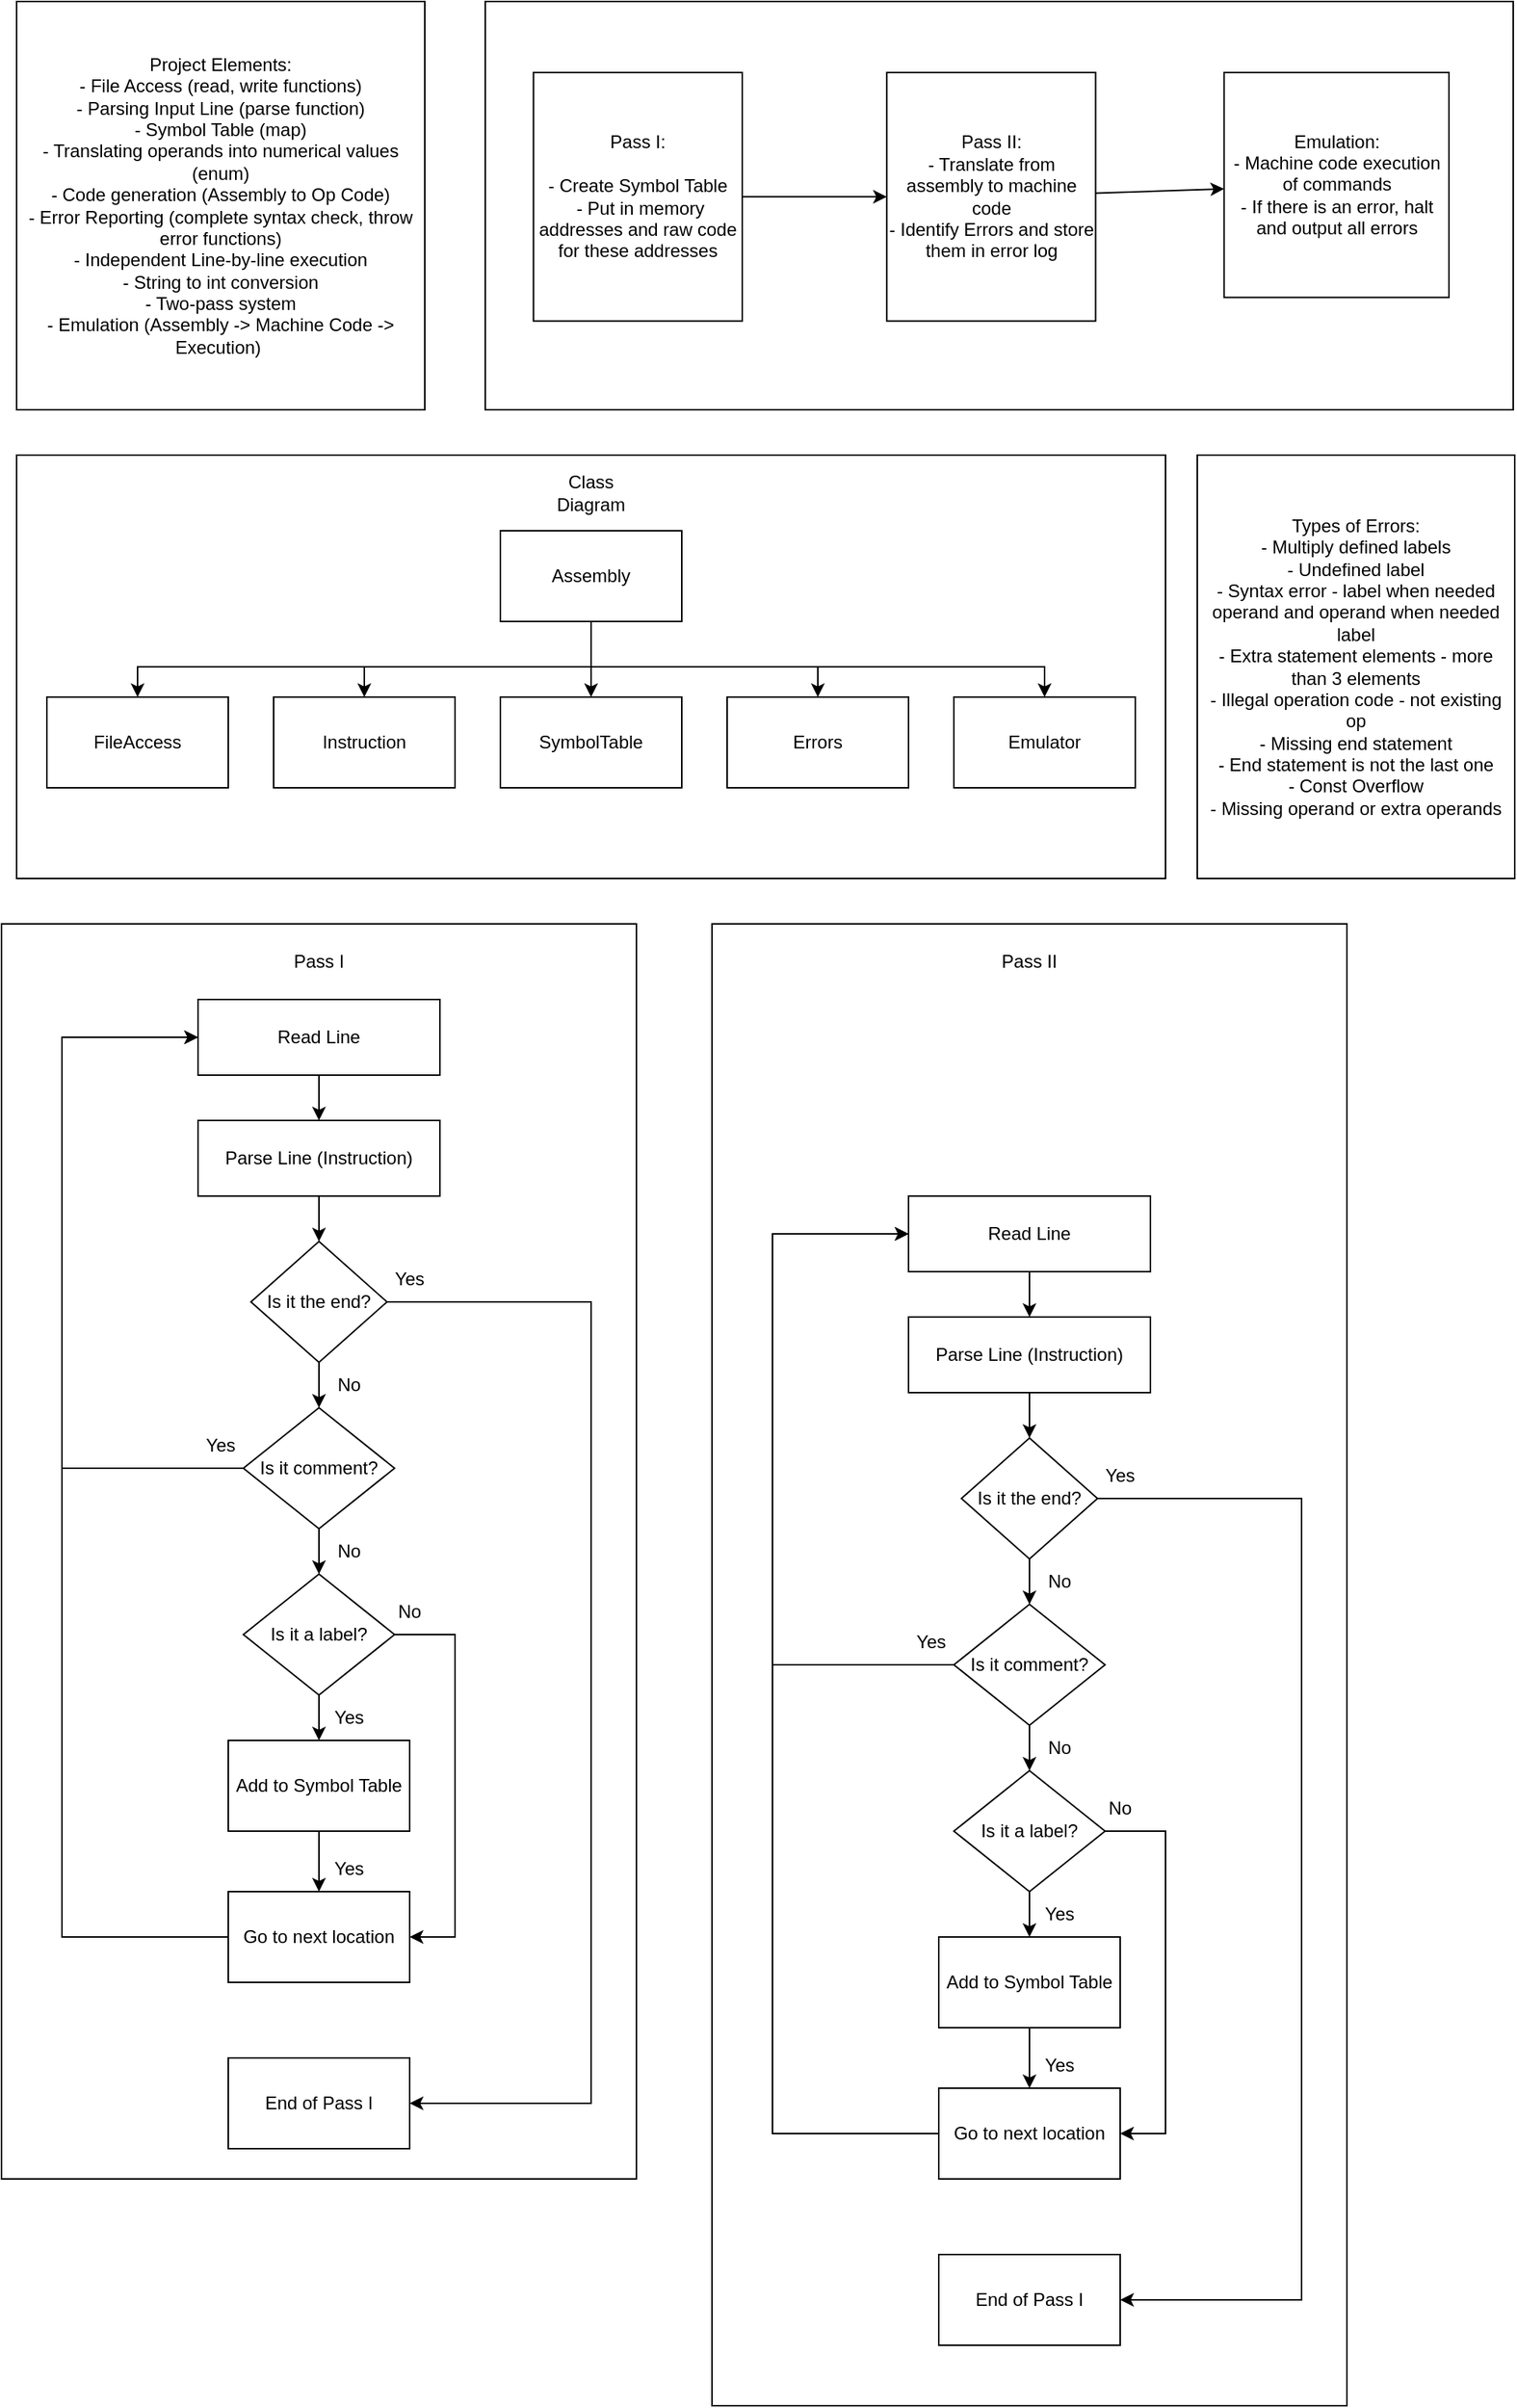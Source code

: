 <mxfile version="22.0.8" type="github">
  <diagram name="Page-1" id="WOOYxGxmAVnwyaf9KgKC">
    <mxGraphModel dx="931" dy="926" grid="1" gridSize="10" guides="1" tooltips="1" connect="1" arrows="1" fold="1" page="1" pageScale="1" pageWidth="850" pageHeight="1100" math="0" shadow="0">
      <root>
        <mxCell id="0" />
        <mxCell id="1" parent="0" />
        <mxCell id="V5sZV8SHYDdwcoLCBRRb-1" value="Project Elements:&lt;br&gt;- File Access (read, write functions)&lt;br&gt;- Parsing Input Line (parse function)&lt;br&gt;- Symbol Table (map)&lt;br&gt;- Translating operands into numerical values (enum)&lt;br&gt;- Code generation (Assembly to Op Code)&lt;br&gt;- Error Reporting (complete syntax check, throw error functions)&lt;br&gt;- Independent Line-by-line execution&lt;br&gt;- String to int conversion&lt;br&gt;- Two-pass system&lt;br&gt;- Emulation (Assembly -&amp;gt; Machine Code -&amp;gt; Execution)&amp;nbsp;" style="whiteSpace=wrap;html=1;aspect=fixed;" parent="1" vertex="1">
          <mxGeometry x="50" y="30" width="270" height="270" as="geometry" />
        </mxCell>
        <mxCell id="qyVeD-U7BfDSGG9qNvsf-12" value="" style="group" vertex="1" connectable="0" parent="1">
          <mxGeometry x="50" y="330" width="760" height="280" as="geometry" />
        </mxCell>
        <mxCell id="xLAUctuhnyuc8-PmewIR-9" value="" style="rounded=0;whiteSpace=wrap;html=1;" parent="qyVeD-U7BfDSGG9qNvsf-12" vertex="1">
          <mxGeometry width="760" height="280" as="geometry" />
        </mxCell>
        <mxCell id="xLAUctuhnyuc8-PmewIR-10" value="Class&lt;br&gt;Diagram" style="text;html=1;strokeColor=none;fillColor=none;align=center;verticalAlign=middle;whiteSpace=wrap;rounded=0;" parent="qyVeD-U7BfDSGG9qNvsf-12" vertex="1">
          <mxGeometry x="350" y="10" width="60" height="30" as="geometry" />
        </mxCell>
        <mxCell id="qyVeD-U7BfDSGG9qNvsf-1" value="Assembly" style="rounded=0;whiteSpace=wrap;html=1;" vertex="1" parent="qyVeD-U7BfDSGG9qNvsf-12">
          <mxGeometry x="320" y="50" width="120" height="60" as="geometry" />
        </mxCell>
        <mxCell id="qyVeD-U7BfDSGG9qNvsf-2" value="FileAccess" style="rounded=0;whiteSpace=wrap;html=1;" vertex="1" parent="qyVeD-U7BfDSGG9qNvsf-12">
          <mxGeometry x="20" y="160" width="120" height="60" as="geometry" />
        </mxCell>
        <mxCell id="qyVeD-U7BfDSGG9qNvsf-3" value="Instruction" style="rounded=0;whiteSpace=wrap;html=1;" vertex="1" parent="qyVeD-U7BfDSGG9qNvsf-12">
          <mxGeometry x="170" y="160" width="120" height="60" as="geometry" />
        </mxCell>
        <mxCell id="qyVeD-U7BfDSGG9qNvsf-4" value="SymbolTable" style="rounded=0;whiteSpace=wrap;html=1;" vertex="1" parent="qyVeD-U7BfDSGG9qNvsf-12">
          <mxGeometry x="320" y="160" width="120" height="60" as="geometry" />
        </mxCell>
        <mxCell id="qyVeD-U7BfDSGG9qNvsf-5" value="Errors" style="rounded=0;whiteSpace=wrap;html=1;" vertex="1" parent="qyVeD-U7BfDSGG9qNvsf-12">
          <mxGeometry x="470" y="160" width="120" height="60" as="geometry" />
        </mxCell>
        <mxCell id="qyVeD-U7BfDSGG9qNvsf-6" value="Emulator" style="rounded=0;whiteSpace=wrap;html=1;" vertex="1" parent="qyVeD-U7BfDSGG9qNvsf-12">
          <mxGeometry x="620" y="160" width="120" height="60" as="geometry" />
        </mxCell>
        <mxCell id="qyVeD-U7BfDSGG9qNvsf-7" value="" style="endArrow=classic;html=1;rounded=0;exitX=0.5;exitY=1;exitDx=0;exitDy=0;entryX=0.5;entryY=0;entryDx=0;entryDy=0;" edge="1" parent="qyVeD-U7BfDSGG9qNvsf-12" source="qyVeD-U7BfDSGG9qNvsf-1" target="qyVeD-U7BfDSGG9qNvsf-4">
          <mxGeometry width="50" height="50" relative="1" as="geometry">
            <mxPoint x="460" y="190" as="sourcePoint" />
            <mxPoint x="510" y="140" as="targetPoint" />
          </mxGeometry>
        </mxCell>
        <mxCell id="qyVeD-U7BfDSGG9qNvsf-8" value="" style="endArrow=classic;html=1;rounded=0;entryX=0.5;entryY=0;entryDx=0;entryDy=0;" edge="1" parent="qyVeD-U7BfDSGG9qNvsf-12" target="qyVeD-U7BfDSGG9qNvsf-6">
          <mxGeometry width="50" height="50" relative="1" as="geometry">
            <mxPoint x="380" y="110" as="sourcePoint" />
            <mxPoint x="535" y="160" as="targetPoint" />
            <Array as="points">
              <mxPoint x="380" y="140" />
              <mxPoint x="535" y="140" />
              <mxPoint x="680" y="140" />
            </Array>
          </mxGeometry>
        </mxCell>
        <mxCell id="qyVeD-U7BfDSGG9qNvsf-9" value="" style="endArrow=classic;html=1;rounded=0;exitX=0.5;exitY=1;exitDx=0;exitDy=0;entryX=0.5;entryY=0;entryDx=0;entryDy=0;" edge="1" parent="qyVeD-U7BfDSGG9qNvsf-12">
          <mxGeometry width="50" height="50" relative="1" as="geometry">
            <mxPoint x="380" y="110" as="sourcePoint" />
            <mxPoint x="530" y="160" as="targetPoint" />
            <Array as="points">
              <mxPoint x="380" y="140" />
              <mxPoint x="530" y="140" />
            </Array>
          </mxGeometry>
        </mxCell>
        <mxCell id="qyVeD-U7BfDSGG9qNvsf-10" value="" style="endArrow=classic;html=1;rounded=0;exitX=0.5;exitY=1;exitDx=0;exitDy=0;entryX=0.5;entryY=0;entryDx=0;entryDy=0;" edge="1" parent="qyVeD-U7BfDSGG9qNvsf-12" source="qyVeD-U7BfDSGG9qNvsf-1" target="qyVeD-U7BfDSGG9qNvsf-3">
          <mxGeometry width="50" height="50" relative="1" as="geometry">
            <mxPoint x="400" y="130" as="sourcePoint" />
            <mxPoint x="550" y="180" as="targetPoint" />
            <Array as="points">
              <mxPoint x="380" y="140" />
              <mxPoint x="230" y="140" />
            </Array>
          </mxGeometry>
        </mxCell>
        <mxCell id="qyVeD-U7BfDSGG9qNvsf-11" value="" style="endArrow=classic;html=1;rounded=0;exitX=0.5;exitY=1;exitDx=0;exitDy=0;entryX=0.5;entryY=0;entryDx=0;entryDy=0;" edge="1" parent="qyVeD-U7BfDSGG9qNvsf-12" target="qyVeD-U7BfDSGG9qNvsf-2">
          <mxGeometry width="50" height="50" relative="1" as="geometry">
            <mxPoint x="380" y="110" as="sourcePoint" />
            <mxPoint x="230" y="160" as="targetPoint" />
            <Array as="points">
              <mxPoint x="380" y="140" />
              <mxPoint x="80" y="140" />
            </Array>
          </mxGeometry>
        </mxCell>
        <mxCell id="qyVeD-U7BfDSGG9qNvsf-13" value="" style="group" vertex="1" connectable="0" parent="1">
          <mxGeometry x="360" y="30" width="680" height="270" as="geometry" />
        </mxCell>
        <mxCell id="V5sZV8SHYDdwcoLCBRRb-43" value="" style="rounded=0;whiteSpace=wrap;html=1;" parent="qyVeD-U7BfDSGG9qNvsf-13" vertex="1">
          <mxGeometry width="680" height="270" as="geometry" />
        </mxCell>
        <mxCell id="V5sZV8SHYDdwcoLCBRRb-44" value="Pass I:&lt;br&gt;&lt;br&gt;- Create Symbol Table&lt;br&gt;&amp;nbsp;- Put in memory addresses and raw code for these addresses" style="rounded=0;whiteSpace=wrap;html=1;" parent="qyVeD-U7BfDSGG9qNvsf-13" vertex="1">
          <mxGeometry x="31.875" y="46.957" width="138.125" height="164.348" as="geometry" />
        </mxCell>
        <mxCell id="V5sZV8SHYDdwcoLCBRRb-45" value="Pass II:&lt;br&gt;- Translate from assembly to machine code&lt;br&gt;- Identify Errors and store them in error log" style="rounded=0;whiteSpace=wrap;html=1;" parent="qyVeD-U7BfDSGG9qNvsf-13" vertex="1">
          <mxGeometry x="265.625" y="46.957" width="138.125" height="164.348" as="geometry" />
        </mxCell>
        <mxCell id="V5sZV8SHYDdwcoLCBRRb-46" value="" style="endArrow=classic;html=1;rounded=0;exitX=1;exitY=0.5;exitDx=0;exitDy=0;entryX=0;entryY=0.5;entryDx=0;entryDy=0;" parent="qyVeD-U7BfDSGG9qNvsf-13" source="V5sZV8SHYDdwcoLCBRRb-44" target="V5sZV8SHYDdwcoLCBRRb-45" edge="1">
          <mxGeometry width="50" height="50" relative="1" as="geometry">
            <mxPoint x="191.25" y="258.261" as="sourcePoint" />
            <mxPoint x="244.375" y="199.565" as="targetPoint" />
            <Array as="points" />
          </mxGeometry>
        </mxCell>
        <mxCell id="V5sZV8SHYDdwcoLCBRRb-47" value="" style="endArrow=classic;html=1;rounded=0;" parent="qyVeD-U7BfDSGG9qNvsf-13" source="V5sZV8SHYDdwcoLCBRRb-45" target="V5sZV8SHYDdwcoLCBRRb-48" edge="1">
          <mxGeometry width="50" height="50" relative="1" as="geometry">
            <mxPoint x="191.25" y="258.261" as="sourcePoint" />
            <mxPoint x="244.375" y="199.565" as="targetPoint" />
            <Array as="points" />
          </mxGeometry>
        </mxCell>
        <mxCell id="V5sZV8SHYDdwcoLCBRRb-48" value="Emulation:&lt;br&gt;- Machine code execution of commands&lt;br&gt;- If there is an error, halt and output all errors" style="whiteSpace=wrap;html=1;aspect=fixed;" parent="qyVeD-U7BfDSGG9qNvsf-13" vertex="1">
          <mxGeometry x="488.75" y="46.957" width="148.75" height="148.75" as="geometry" />
        </mxCell>
        <mxCell id="qyVeD-U7BfDSGG9qNvsf-14" value="Types of Errors:&lt;br&gt;- Multiply defined labels&lt;br&gt;- Undefined label&lt;br&gt;- Syntax error - label when needed operand and operand when needed label&lt;br&gt;- Extra statement elements - more than 3 elements&lt;br&gt;- Illegal operation code - not existing op&lt;br&gt;- Missing end statement&lt;br&gt;- End statement is not the last one&lt;br&gt;- Const Overflow&lt;br&gt;- Missing operand or extra operands" style="rounded=0;whiteSpace=wrap;html=1;" vertex="1" parent="1">
          <mxGeometry x="831" y="330" width="210" height="280" as="geometry" />
        </mxCell>
        <mxCell id="qyVeD-U7BfDSGG9qNvsf-47" value="" style="group" vertex="1" connectable="0" parent="1">
          <mxGeometry x="40" y="640" width="420" height="830" as="geometry" />
        </mxCell>
        <mxCell id="qyVeD-U7BfDSGG9qNvsf-15" value="" style="rounded=0;whiteSpace=wrap;html=1;" vertex="1" parent="qyVeD-U7BfDSGG9qNvsf-47">
          <mxGeometry width="420" height="830" as="geometry" />
        </mxCell>
        <mxCell id="qyVeD-U7BfDSGG9qNvsf-17" value="Read Line" style="rounded=0;whiteSpace=wrap;html=1;" vertex="1" parent="qyVeD-U7BfDSGG9qNvsf-47">
          <mxGeometry x="130" y="50" width="160" height="50" as="geometry" />
        </mxCell>
        <mxCell id="qyVeD-U7BfDSGG9qNvsf-18" value="Pass I" style="text;html=1;strokeColor=none;fillColor=none;align=center;verticalAlign=middle;whiteSpace=wrap;rounded=0;" vertex="1" parent="qyVeD-U7BfDSGG9qNvsf-47">
          <mxGeometry x="180" y="10" width="60" height="30" as="geometry" />
        </mxCell>
        <mxCell id="qyVeD-U7BfDSGG9qNvsf-19" value="" style="endArrow=classic;html=1;rounded=0;exitX=0.5;exitY=1;exitDx=0;exitDy=0;entryX=0.5;entryY=0;entryDx=0;entryDy=0;" edge="1" parent="qyVeD-U7BfDSGG9qNvsf-47" source="qyVeD-U7BfDSGG9qNvsf-17" target="qyVeD-U7BfDSGG9qNvsf-20">
          <mxGeometry width="50" height="50" relative="1" as="geometry">
            <mxPoint x="240" y="210" as="sourcePoint" />
            <mxPoint x="290" y="160" as="targetPoint" />
          </mxGeometry>
        </mxCell>
        <mxCell id="qyVeD-U7BfDSGG9qNvsf-20" value="Parse Line (Instruction)" style="rounded=0;whiteSpace=wrap;html=1;" vertex="1" parent="qyVeD-U7BfDSGG9qNvsf-47">
          <mxGeometry x="130" y="130" width="160" height="50" as="geometry" />
        </mxCell>
        <mxCell id="qyVeD-U7BfDSGG9qNvsf-21" value="Is it the end?" style="rhombus;whiteSpace=wrap;html=1;" vertex="1" parent="qyVeD-U7BfDSGG9qNvsf-47">
          <mxGeometry x="165" y="210" width="90" height="80" as="geometry" />
        </mxCell>
        <mxCell id="qyVeD-U7BfDSGG9qNvsf-22" value="" style="endArrow=classic;html=1;rounded=0;exitX=0.5;exitY=1;exitDx=0;exitDy=0;entryX=0.5;entryY=0;entryDx=0;entryDy=0;" edge="1" parent="qyVeD-U7BfDSGG9qNvsf-47" source="qyVeD-U7BfDSGG9qNvsf-20" target="qyVeD-U7BfDSGG9qNvsf-21">
          <mxGeometry width="50" height="50" relative="1" as="geometry">
            <mxPoint x="250" y="290" as="sourcePoint" />
            <mxPoint x="300" y="240" as="targetPoint" />
          </mxGeometry>
        </mxCell>
        <mxCell id="qyVeD-U7BfDSGG9qNvsf-23" value="" style="endArrow=classic;html=1;rounded=0;exitX=1;exitY=0.5;exitDx=0;exitDy=0;" edge="1" parent="qyVeD-U7BfDSGG9qNvsf-47" source="qyVeD-U7BfDSGG9qNvsf-21" target="qyVeD-U7BfDSGG9qNvsf-24">
          <mxGeometry width="50" height="50" relative="1" as="geometry">
            <mxPoint x="250" y="290" as="sourcePoint" />
            <mxPoint x="300" y="240" as="targetPoint" />
            <Array as="points">
              <mxPoint x="390" y="250" />
              <mxPoint x="390" y="780" />
            </Array>
          </mxGeometry>
        </mxCell>
        <mxCell id="qyVeD-U7BfDSGG9qNvsf-24" value="End of Pass I" style="rounded=0;whiteSpace=wrap;html=1;" vertex="1" parent="qyVeD-U7BfDSGG9qNvsf-47">
          <mxGeometry x="150" y="750" width="120" height="60" as="geometry" />
        </mxCell>
        <mxCell id="qyVeD-U7BfDSGG9qNvsf-25" value="" style="endArrow=classic;html=1;rounded=0;exitX=0.5;exitY=1;exitDx=0;exitDy=0;entryX=0.5;entryY=0;entryDx=0;entryDy=0;" edge="1" parent="qyVeD-U7BfDSGG9qNvsf-47" source="qyVeD-U7BfDSGG9qNvsf-21" target="qyVeD-U7BfDSGG9qNvsf-26">
          <mxGeometry width="50" height="50" relative="1" as="geometry">
            <mxPoint x="250" y="460" as="sourcePoint" />
            <mxPoint x="300" y="410" as="targetPoint" />
          </mxGeometry>
        </mxCell>
        <mxCell id="qyVeD-U7BfDSGG9qNvsf-26" value="Is it comment?" style="rhombus;whiteSpace=wrap;html=1;" vertex="1" parent="qyVeD-U7BfDSGG9qNvsf-47">
          <mxGeometry x="160" y="320" width="100" height="80" as="geometry" />
        </mxCell>
        <mxCell id="qyVeD-U7BfDSGG9qNvsf-28" value="" style="endArrow=classic;html=1;rounded=0;exitX=0;exitY=0.5;exitDx=0;exitDy=0;entryX=0;entryY=0.5;entryDx=0;entryDy=0;" edge="1" parent="qyVeD-U7BfDSGG9qNvsf-47" source="qyVeD-U7BfDSGG9qNvsf-26" target="qyVeD-U7BfDSGG9qNvsf-17">
          <mxGeometry width="50" height="50" relative="1" as="geometry">
            <mxPoint x="170" y="380" as="sourcePoint" />
            <mxPoint x="220" y="330" as="targetPoint" />
            <Array as="points">
              <mxPoint x="40" y="360" />
              <mxPoint x="40" y="75" />
            </Array>
          </mxGeometry>
        </mxCell>
        <mxCell id="qyVeD-U7BfDSGG9qNvsf-30" value="" style="endArrow=classic;html=1;rounded=0;entryX=0.5;entryY=0;entryDx=0;entryDy=0;exitX=0.5;exitY=1;exitDx=0;exitDy=0;" edge="1" parent="qyVeD-U7BfDSGG9qNvsf-47" source="qyVeD-U7BfDSGG9qNvsf-26" target="qyVeD-U7BfDSGG9qNvsf-31">
          <mxGeometry width="50" height="50" relative="1" as="geometry">
            <mxPoint x="180" y="430" as="sourcePoint" />
            <mxPoint x="210" y="430" as="targetPoint" />
          </mxGeometry>
        </mxCell>
        <mxCell id="qyVeD-U7BfDSGG9qNvsf-31" value="Is it a label?" style="rhombus;whiteSpace=wrap;html=1;" vertex="1" parent="qyVeD-U7BfDSGG9qNvsf-47">
          <mxGeometry x="160" y="430" width="100" height="80" as="geometry" />
        </mxCell>
        <mxCell id="qyVeD-U7BfDSGG9qNvsf-32" value="Add to Symbol Table" style="rounded=0;whiteSpace=wrap;html=1;" vertex="1" parent="qyVeD-U7BfDSGG9qNvsf-47">
          <mxGeometry x="150" y="540" width="120" height="60" as="geometry" />
        </mxCell>
        <mxCell id="qyVeD-U7BfDSGG9qNvsf-33" value="" style="endArrow=classic;html=1;rounded=0;entryX=0.5;entryY=0;entryDx=0;entryDy=0;exitX=0.5;exitY=1;exitDx=0;exitDy=0;" edge="1" parent="qyVeD-U7BfDSGG9qNvsf-47" source="qyVeD-U7BfDSGG9qNvsf-31" target="qyVeD-U7BfDSGG9qNvsf-32">
          <mxGeometry width="50" height="50" relative="1" as="geometry">
            <mxPoint x="140" y="580" as="sourcePoint" />
            <mxPoint x="190" y="530" as="targetPoint" />
          </mxGeometry>
        </mxCell>
        <mxCell id="qyVeD-U7BfDSGG9qNvsf-34" value="Go to next location" style="rounded=0;whiteSpace=wrap;html=1;" vertex="1" parent="qyVeD-U7BfDSGG9qNvsf-47">
          <mxGeometry x="150" y="640" width="120" height="60" as="geometry" />
        </mxCell>
        <mxCell id="qyVeD-U7BfDSGG9qNvsf-35" value="" style="endArrow=classic;html=1;rounded=0;entryX=0.5;entryY=0;entryDx=0;entryDy=0;exitX=0.5;exitY=1;exitDx=0;exitDy=0;" edge="1" parent="qyVeD-U7BfDSGG9qNvsf-47" source="qyVeD-U7BfDSGG9qNvsf-32" target="qyVeD-U7BfDSGG9qNvsf-34">
          <mxGeometry width="50" height="50" relative="1" as="geometry">
            <mxPoint x="140" y="520" as="sourcePoint" />
            <mxPoint x="190" y="470" as="targetPoint" />
          </mxGeometry>
        </mxCell>
        <mxCell id="qyVeD-U7BfDSGG9qNvsf-36" value="" style="endArrow=classic;html=1;rounded=0;entryX=1;entryY=0.5;entryDx=0;entryDy=0;exitX=1;exitY=0.5;exitDx=0;exitDy=0;" edge="1" parent="qyVeD-U7BfDSGG9qNvsf-47" source="qyVeD-U7BfDSGG9qNvsf-31" target="qyVeD-U7BfDSGG9qNvsf-34">
          <mxGeometry width="50" height="50" relative="1" as="geometry">
            <mxPoint x="140" y="520" as="sourcePoint" />
            <mxPoint x="190" y="470" as="targetPoint" />
            <Array as="points">
              <mxPoint x="300" y="470" />
              <mxPoint x="300" y="670" />
            </Array>
          </mxGeometry>
        </mxCell>
        <mxCell id="qyVeD-U7BfDSGG9qNvsf-37" value="" style="endArrow=classic;html=1;rounded=0;entryX=0;entryY=0.5;entryDx=0;entryDy=0;exitX=0;exitY=0.5;exitDx=0;exitDy=0;" edge="1" parent="qyVeD-U7BfDSGG9qNvsf-47" source="qyVeD-U7BfDSGG9qNvsf-34" target="qyVeD-U7BfDSGG9qNvsf-17">
          <mxGeometry width="50" height="50" relative="1" as="geometry">
            <mxPoint x="140" y="520" as="sourcePoint" />
            <mxPoint x="40" y="360" as="targetPoint" />
            <Array as="points">
              <mxPoint x="40" y="670" />
              <mxPoint x="40" y="75" />
            </Array>
          </mxGeometry>
        </mxCell>
        <mxCell id="qyVeD-U7BfDSGG9qNvsf-38" value="No" style="text;html=1;strokeColor=none;fillColor=none;align=center;verticalAlign=middle;whiteSpace=wrap;rounded=0;" vertex="1" parent="qyVeD-U7BfDSGG9qNvsf-47">
          <mxGeometry x="200" y="290" width="60" height="30" as="geometry" />
        </mxCell>
        <mxCell id="qyVeD-U7BfDSGG9qNvsf-39" value="No" style="text;html=1;strokeColor=none;fillColor=none;align=center;verticalAlign=middle;whiteSpace=wrap;rounded=0;" vertex="1" parent="qyVeD-U7BfDSGG9qNvsf-47">
          <mxGeometry x="200" y="400" width="60" height="30" as="geometry" />
        </mxCell>
        <mxCell id="qyVeD-U7BfDSGG9qNvsf-40" value="No" style="text;html=1;strokeColor=none;fillColor=none;align=center;verticalAlign=middle;whiteSpace=wrap;rounded=0;" vertex="1" parent="qyVeD-U7BfDSGG9qNvsf-47">
          <mxGeometry x="240" y="440" width="60" height="30" as="geometry" />
        </mxCell>
        <mxCell id="qyVeD-U7BfDSGG9qNvsf-41" value="Yes" style="text;html=1;strokeColor=none;fillColor=none;align=center;verticalAlign=middle;whiteSpace=wrap;rounded=0;" vertex="1" parent="qyVeD-U7BfDSGG9qNvsf-47">
          <mxGeometry x="240" y="220" width="60" height="30" as="geometry" />
        </mxCell>
        <mxCell id="qyVeD-U7BfDSGG9qNvsf-43" value="Yes" style="text;html=1;strokeColor=none;fillColor=none;align=center;verticalAlign=middle;whiteSpace=wrap;rounded=0;" vertex="1" parent="qyVeD-U7BfDSGG9qNvsf-47">
          <mxGeometry x="200" y="510" width="60" height="30" as="geometry" />
        </mxCell>
        <mxCell id="qyVeD-U7BfDSGG9qNvsf-44" value="Yes" style="text;html=1;strokeColor=none;fillColor=none;align=center;verticalAlign=middle;whiteSpace=wrap;rounded=0;" vertex="1" parent="qyVeD-U7BfDSGG9qNvsf-47">
          <mxGeometry x="200" y="610" width="60" height="30" as="geometry" />
        </mxCell>
        <mxCell id="qyVeD-U7BfDSGG9qNvsf-45" style="edgeStyle=orthogonalEdgeStyle;rounded=0;orthogonalLoop=1;jettySize=auto;html=1;exitX=0.5;exitY=1;exitDx=0;exitDy=0;" edge="1" parent="qyVeD-U7BfDSGG9qNvsf-47" source="qyVeD-U7BfDSGG9qNvsf-43" target="qyVeD-U7BfDSGG9qNvsf-43">
          <mxGeometry relative="1" as="geometry" />
        </mxCell>
        <mxCell id="qyVeD-U7BfDSGG9qNvsf-46" value="Yes" style="text;html=1;strokeColor=none;fillColor=none;align=center;verticalAlign=middle;whiteSpace=wrap;rounded=0;" vertex="1" parent="qyVeD-U7BfDSGG9qNvsf-47">
          <mxGeometry x="115" y="330" width="60" height="30" as="geometry" />
        </mxCell>
        <mxCell id="qyVeD-U7BfDSGG9qNvsf-49" value="" style="group" vertex="1" connectable="0" parent="1">
          <mxGeometry x="40" y="640" width="420" height="830" as="geometry" />
        </mxCell>
        <mxCell id="qyVeD-U7BfDSGG9qNvsf-50" value="" style="rounded=0;whiteSpace=wrap;html=1;" vertex="1" parent="qyVeD-U7BfDSGG9qNvsf-49">
          <mxGeometry width="420" height="830" as="geometry" />
        </mxCell>
        <mxCell id="qyVeD-U7BfDSGG9qNvsf-51" value="Read Line" style="rounded=0;whiteSpace=wrap;html=1;" vertex="1" parent="qyVeD-U7BfDSGG9qNvsf-49">
          <mxGeometry x="130" y="50" width="160" height="50" as="geometry" />
        </mxCell>
        <mxCell id="qyVeD-U7BfDSGG9qNvsf-52" value="Pass I" style="text;html=1;strokeColor=none;fillColor=none;align=center;verticalAlign=middle;whiteSpace=wrap;rounded=0;" vertex="1" parent="qyVeD-U7BfDSGG9qNvsf-49">
          <mxGeometry x="180" y="10" width="60" height="30" as="geometry" />
        </mxCell>
        <mxCell id="qyVeD-U7BfDSGG9qNvsf-53" value="" style="endArrow=classic;html=1;rounded=0;exitX=0.5;exitY=1;exitDx=0;exitDy=0;entryX=0.5;entryY=0;entryDx=0;entryDy=0;" edge="1" parent="qyVeD-U7BfDSGG9qNvsf-49" source="qyVeD-U7BfDSGG9qNvsf-51" target="qyVeD-U7BfDSGG9qNvsf-54">
          <mxGeometry width="50" height="50" relative="1" as="geometry">
            <mxPoint x="240" y="210" as="sourcePoint" />
            <mxPoint x="290" y="160" as="targetPoint" />
          </mxGeometry>
        </mxCell>
        <mxCell id="qyVeD-U7BfDSGG9qNvsf-54" value="Parse Line (Instruction)" style="rounded=0;whiteSpace=wrap;html=1;" vertex="1" parent="qyVeD-U7BfDSGG9qNvsf-49">
          <mxGeometry x="130" y="130" width="160" height="50" as="geometry" />
        </mxCell>
        <mxCell id="qyVeD-U7BfDSGG9qNvsf-55" value="Is it the end?" style="rhombus;whiteSpace=wrap;html=1;" vertex="1" parent="qyVeD-U7BfDSGG9qNvsf-49">
          <mxGeometry x="165" y="210" width="90" height="80" as="geometry" />
        </mxCell>
        <mxCell id="qyVeD-U7BfDSGG9qNvsf-56" value="" style="endArrow=classic;html=1;rounded=0;exitX=0.5;exitY=1;exitDx=0;exitDy=0;entryX=0.5;entryY=0;entryDx=0;entryDy=0;" edge="1" parent="qyVeD-U7BfDSGG9qNvsf-49" source="qyVeD-U7BfDSGG9qNvsf-54" target="qyVeD-U7BfDSGG9qNvsf-55">
          <mxGeometry width="50" height="50" relative="1" as="geometry">
            <mxPoint x="250" y="290" as="sourcePoint" />
            <mxPoint x="300" y="240" as="targetPoint" />
          </mxGeometry>
        </mxCell>
        <mxCell id="qyVeD-U7BfDSGG9qNvsf-57" value="" style="endArrow=classic;html=1;rounded=0;exitX=1;exitY=0.5;exitDx=0;exitDy=0;" edge="1" parent="qyVeD-U7BfDSGG9qNvsf-49" source="qyVeD-U7BfDSGG9qNvsf-55" target="qyVeD-U7BfDSGG9qNvsf-58">
          <mxGeometry width="50" height="50" relative="1" as="geometry">
            <mxPoint x="250" y="290" as="sourcePoint" />
            <mxPoint x="300" y="240" as="targetPoint" />
            <Array as="points">
              <mxPoint x="390" y="250" />
              <mxPoint x="390" y="780" />
            </Array>
          </mxGeometry>
        </mxCell>
        <mxCell id="qyVeD-U7BfDSGG9qNvsf-58" value="End of Pass I" style="rounded=0;whiteSpace=wrap;html=1;" vertex="1" parent="qyVeD-U7BfDSGG9qNvsf-49">
          <mxGeometry x="150" y="750" width="120" height="60" as="geometry" />
        </mxCell>
        <mxCell id="qyVeD-U7BfDSGG9qNvsf-59" value="" style="endArrow=classic;html=1;rounded=0;exitX=0.5;exitY=1;exitDx=0;exitDy=0;entryX=0.5;entryY=0;entryDx=0;entryDy=0;" edge="1" parent="qyVeD-U7BfDSGG9qNvsf-49" source="qyVeD-U7BfDSGG9qNvsf-55" target="qyVeD-U7BfDSGG9qNvsf-60">
          <mxGeometry width="50" height="50" relative="1" as="geometry">
            <mxPoint x="250" y="460" as="sourcePoint" />
            <mxPoint x="300" y="410" as="targetPoint" />
          </mxGeometry>
        </mxCell>
        <mxCell id="qyVeD-U7BfDSGG9qNvsf-60" value="Is it comment?" style="rhombus;whiteSpace=wrap;html=1;" vertex="1" parent="qyVeD-U7BfDSGG9qNvsf-49">
          <mxGeometry x="160" y="320" width="100" height="80" as="geometry" />
        </mxCell>
        <mxCell id="qyVeD-U7BfDSGG9qNvsf-61" value="" style="endArrow=classic;html=1;rounded=0;exitX=0;exitY=0.5;exitDx=0;exitDy=0;entryX=0;entryY=0.5;entryDx=0;entryDy=0;" edge="1" parent="qyVeD-U7BfDSGG9qNvsf-49" source="qyVeD-U7BfDSGG9qNvsf-60" target="qyVeD-U7BfDSGG9qNvsf-51">
          <mxGeometry width="50" height="50" relative="1" as="geometry">
            <mxPoint x="170" y="380" as="sourcePoint" />
            <mxPoint x="220" y="330" as="targetPoint" />
            <Array as="points">
              <mxPoint x="40" y="360" />
              <mxPoint x="40" y="75" />
            </Array>
          </mxGeometry>
        </mxCell>
        <mxCell id="qyVeD-U7BfDSGG9qNvsf-62" value="" style="endArrow=classic;html=1;rounded=0;entryX=0.5;entryY=0;entryDx=0;entryDy=0;exitX=0.5;exitY=1;exitDx=0;exitDy=0;" edge="1" parent="qyVeD-U7BfDSGG9qNvsf-49" source="qyVeD-U7BfDSGG9qNvsf-60" target="qyVeD-U7BfDSGG9qNvsf-63">
          <mxGeometry width="50" height="50" relative="1" as="geometry">
            <mxPoint x="180" y="430" as="sourcePoint" />
            <mxPoint x="210" y="430" as="targetPoint" />
          </mxGeometry>
        </mxCell>
        <mxCell id="qyVeD-U7BfDSGG9qNvsf-63" value="Is it a label?" style="rhombus;whiteSpace=wrap;html=1;" vertex="1" parent="qyVeD-U7BfDSGG9qNvsf-49">
          <mxGeometry x="160" y="430" width="100" height="80" as="geometry" />
        </mxCell>
        <mxCell id="qyVeD-U7BfDSGG9qNvsf-64" value="Add to Symbol Table" style="rounded=0;whiteSpace=wrap;html=1;" vertex="1" parent="qyVeD-U7BfDSGG9qNvsf-49">
          <mxGeometry x="150" y="540" width="120" height="60" as="geometry" />
        </mxCell>
        <mxCell id="qyVeD-U7BfDSGG9qNvsf-65" value="" style="endArrow=classic;html=1;rounded=0;entryX=0.5;entryY=0;entryDx=0;entryDy=0;exitX=0.5;exitY=1;exitDx=0;exitDy=0;" edge="1" parent="qyVeD-U7BfDSGG9qNvsf-49" source="qyVeD-U7BfDSGG9qNvsf-63" target="qyVeD-U7BfDSGG9qNvsf-64">
          <mxGeometry width="50" height="50" relative="1" as="geometry">
            <mxPoint x="140" y="580" as="sourcePoint" />
            <mxPoint x="190" y="530" as="targetPoint" />
          </mxGeometry>
        </mxCell>
        <mxCell id="qyVeD-U7BfDSGG9qNvsf-66" value="Go to next location" style="rounded=0;whiteSpace=wrap;html=1;" vertex="1" parent="qyVeD-U7BfDSGG9qNvsf-49">
          <mxGeometry x="150" y="640" width="120" height="60" as="geometry" />
        </mxCell>
        <mxCell id="qyVeD-U7BfDSGG9qNvsf-67" value="" style="endArrow=classic;html=1;rounded=0;entryX=0.5;entryY=0;entryDx=0;entryDy=0;exitX=0.5;exitY=1;exitDx=0;exitDy=0;" edge="1" parent="qyVeD-U7BfDSGG9qNvsf-49" source="qyVeD-U7BfDSGG9qNvsf-64" target="qyVeD-U7BfDSGG9qNvsf-66">
          <mxGeometry width="50" height="50" relative="1" as="geometry">
            <mxPoint x="140" y="520" as="sourcePoint" />
            <mxPoint x="190" y="470" as="targetPoint" />
          </mxGeometry>
        </mxCell>
        <mxCell id="qyVeD-U7BfDSGG9qNvsf-68" value="" style="endArrow=classic;html=1;rounded=0;entryX=1;entryY=0.5;entryDx=0;entryDy=0;exitX=1;exitY=0.5;exitDx=0;exitDy=0;" edge="1" parent="qyVeD-U7BfDSGG9qNvsf-49" source="qyVeD-U7BfDSGG9qNvsf-63" target="qyVeD-U7BfDSGG9qNvsf-66">
          <mxGeometry width="50" height="50" relative="1" as="geometry">
            <mxPoint x="140" y="520" as="sourcePoint" />
            <mxPoint x="190" y="470" as="targetPoint" />
            <Array as="points">
              <mxPoint x="300" y="470" />
              <mxPoint x="300" y="670" />
            </Array>
          </mxGeometry>
        </mxCell>
        <mxCell id="qyVeD-U7BfDSGG9qNvsf-69" value="" style="endArrow=classic;html=1;rounded=0;entryX=0;entryY=0.5;entryDx=0;entryDy=0;exitX=0;exitY=0.5;exitDx=0;exitDy=0;" edge="1" parent="qyVeD-U7BfDSGG9qNvsf-49" source="qyVeD-U7BfDSGG9qNvsf-66" target="qyVeD-U7BfDSGG9qNvsf-51">
          <mxGeometry width="50" height="50" relative="1" as="geometry">
            <mxPoint x="140" y="520" as="sourcePoint" />
            <mxPoint x="40" y="360" as="targetPoint" />
            <Array as="points">
              <mxPoint x="40" y="670" />
              <mxPoint x="40" y="75" />
            </Array>
          </mxGeometry>
        </mxCell>
        <mxCell id="qyVeD-U7BfDSGG9qNvsf-70" value="No" style="text;html=1;strokeColor=none;fillColor=none;align=center;verticalAlign=middle;whiteSpace=wrap;rounded=0;" vertex="1" parent="qyVeD-U7BfDSGG9qNvsf-49">
          <mxGeometry x="200" y="290" width="60" height="30" as="geometry" />
        </mxCell>
        <mxCell id="qyVeD-U7BfDSGG9qNvsf-71" value="No" style="text;html=1;strokeColor=none;fillColor=none;align=center;verticalAlign=middle;whiteSpace=wrap;rounded=0;" vertex="1" parent="qyVeD-U7BfDSGG9qNvsf-49">
          <mxGeometry x="200" y="400" width="60" height="30" as="geometry" />
        </mxCell>
        <mxCell id="qyVeD-U7BfDSGG9qNvsf-72" value="No" style="text;html=1;strokeColor=none;fillColor=none;align=center;verticalAlign=middle;whiteSpace=wrap;rounded=0;" vertex="1" parent="qyVeD-U7BfDSGG9qNvsf-49">
          <mxGeometry x="240" y="440" width="60" height="30" as="geometry" />
        </mxCell>
        <mxCell id="qyVeD-U7BfDSGG9qNvsf-73" value="Yes" style="text;html=1;strokeColor=none;fillColor=none;align=center;verticalAlign=middle;whiteSpace=wrap;rounded=0;" vertex="1" parent="qyVeD-U7BfDSGG9qNvsf-49">
          <mxGeometry x="240" y="220" width="60" height="30" as="geometry" />
        </mxCell>
        <mxCell id="qyVeD-U7BfDSGG9qNvsf-74" value="Yes" style="text;html=1;strokeColor=none;fillColor=none;align=center;verticalAlign=middle;whiteSpace=wrap;rounded=0;" vertex="1" parent="qyVeD-U7BfDSGG9qNvsf-49">
          <mxGeometry x="200" y="510" width="60" height="30" as="geometry" />
        </mxCell>
        <mxCell id="qyVeD-U7BfDSGG9qNvsf-75" value="Yes" style="text;html=1;strokeColor=none;fillColor=none;align=center;verticalAlign=middle;whiteSpace=wrap;rounded=0;" vertex="1" parent="qyVeD-U7BfDSGG9qNvsf-49">
          <mxGeometry x="200" y="610" width="60" height="30" as="geometry" />
        </mxCell>
        <mxCell id="qyVeD-U7BfDSGG9qNvsf-76" style="edgeStyle=orthogonalEdgeStyle;rounded=0;orthogonalLoop=1;jettySize=auto;html=1;exitX=0.5;exitY=1;exitDx=0;exitDy=0;" edge="1" parent="qyVeD-U7BfDSGG9qNvsf-49" source="qyVeD-U7BfDSGG9qNvsf-74" target="qyVeD-U7BfDSGG9qNvsf-74">
          <mxGeometry relative="1" as="geometry" />
        </mxCell>
        <mxCell id="qyVeD-U7BfDSGG9qNvsf-77" value="Yes" style="text;html=1;strokeColor=none;fillColor=none;align=center;verticalAlign=middle;whiteSpace=wrap;rounded=0;" vertex="1" parent="qyVeD-U7BfDSGG9qNvsf-49">
          <mxGeometry x="115" y="330" width="60" height="30" as="geometry" />
        </mxCell>
        <mxCell id="qyVeD-U7BfDSGG9qNvsf-167" value="" style="group" vertex="1" connectable="0" parent="1">
          <mxGeometry x="510" y="640" width="420" height="980" as="geometry" />
        </mxCell>
        <mxCell id="qyVeD-U7BfDSGG9qNvsf-137" value="" style="rounded=0;whiteSpace=wrap;html=1;container=0;" vertex="1" parent="qyVeD-U7BfDSGG9qNvsf-167">
          <mxGeometry width="420" height="980" as="geometry" />
        </mxCell>
        <mxCell id="qyVeD-U7BfDSGG9qNvsf-138" value="Read Line" style="rounded=0;whiteSpace=wrap;html=1;container=0;" vertex="1" parent="qyVeD-U7BfDSGG9qNvsf-167">
          <mxGeometry x="130" y="180" width="160" height="50" as="geometry" />
        </mxCell>
        <mxCell id="qyVeD-U7BfDSGG9qNvsf-139" value="Pass II" style="text;html=1;strokeColor=none;fillColor=none;align=center;verticalAlign=middle;whiteSpace=wrap;rounded=0;container=0;" vertex="1" parent="qyVeD-U7BfDSGG9qNvsf-167">
          <mxGeometry x="180" y="10" width="60" height="30" as="geometry" />
        </mxCell>
        <mxCell id="qyVeD-U7BfDSGG9qNvsf-140" value="" style="endArrow=classic;html=1;rounded=0;exitX=0.5;exitY=1;exitDx=0;exitDy=0;entryX=0.5;entryY=0;entryDx=0;entryDy=0;" edge="1" parent="qyVeD-U7BfDSGG9qNvsf-167" source="qyVeD-U7BfDSGG9qNvsf-138" target="qyVeD-U7BfDSGG9qNvsf-141">
          <mxGeometry width="50" height="50" relative="1" as="geometry">
            <mxPoint x="240" y="340" as="sourcePoint" />
            <mxPoint x="290" y="290" as="targetPoint" />
          </mxGeometry>
        </mxCell>
        <mxCell id="qyVeD-U7BfDSGG9qNvsf-141" value="Parse Line (Instruction)" style="rounded=0;whiteSpace=wrap;html=1;container=0;" vertex="1" parent="qyVeD-U7BfDSGG9qNvsf-167">
          <mxGeometry x="130" y="260" width="160" height="50" as="geometry" />
        </mxCell>
        <mxCell id="qyVeD-U7BfDSGG9qNvsf-142" value="Is it the end?" style="rhombus;whiteSpace=wrap;html=1;container=0;" vertex="1" parent="qyVeD-U7BfDSGG9qNvsf-167">
          <mxGeometry x="165" y="340" width="90" height="80" as="geometry" />
        </mxCell>
        <mxCell id="qyVeD-U7BfDSGG9qNvsf-143" value="" style="endArrow=classic;html=1;rounded=0;exitX=0.5;exitY=1;exitDx=0;exitDy=0;entryX=0.5;entryY=0;entryDx=0;entryDy=0;" edge="1" parent="qyVeD-U7BfDSGG9qNvsf-167" source="qyVeD-U7BfDSGG9qNvsf-141" target="qyVeD-U7BfDSGG9qNvsf-142">
          <mxGeometry width="50" height="50" relative="1" as="geometry">
            <mxPoint x="250" y="420" as="sourcePoint" />
            <mxPoint x="300" y="370" as="targetPoint" />
          </mxGeometry>
        </mxCell>
        <mxCell id="qyVeD-U7BfDSGG9qNvsf-144" value="" style="endArrow=classic;html=1;rounded=0;exitX=1;exitY=0.5;exitDx=0;exitDy=0;" edge="1" parent="qyVeD-U7BfDSGG9qNvsf-167" source="qyVeD-U7BfDSGG9qNvsf-142" target="qyVeD-U7BfDSGG9qNvsf-145">
          <mxGeometry width="50" height="50" relative="1" as="geometry">
            <mxPoint x="250" y="420" as="sourcePoint" />
            <mxPoint x="300" y="370" as="targetPoint" />
            <Array as="points">
              <mxPoint x="390" y="380" />
              <mxPoint x="390" y="910" />
            </Array>
          </mxGeometry>
        </mxCell>
        <mxCell id="qyVeD-U7BfDSGG9qNvsf-145" value="End of Pass I" style="rounded=0;whiteSpace=wrap;html=1;container=0;" vertex="1" parent="qyVeD-U7BfDSGG9qNvsf-167">
          <mxGeometry x="150" y="880" width="120" height="60" as="geometry" />
        </mxCell>
        <mxCell id="qyVeD-U7BfDSGG9qNvsf-146" value="" style="endArrow=classic;html=1;rounded=0;exitX=0.5;exitY=1;exitDx=0;exitDy=0;entryX=0.5;entryY=0;entryDx=0;entryDy=0;" edge="1" parent="qyVeD-U7BfDSGG9qNvsf-167" source="qyVeD-U7BfDSGG9qNvsf-142" target="qyVeD-U7BfDSGG9qNvsf-147">
          <mxGeometry width="50" height="50" relative="1" as="geometry">
            <mxPoint x="250" y="590" as="sourcePoint" />
            <mxPoint x="300" y="540" as="targetPoint" />
          </mxGeometry>
        </mxCell>
        <mxCell id="qyVeD-U7BfDSGG9qNvsf-147" value="Is it comment?" style="rhombus;whiteSpace=wrap;html=1;container=0;" vertex="1" parent="qyVeD-U7BfDSGG9qNvsf-167">
          <mxGeometry x="160" y="450" width="100" height="80" as="geometry" />
        </mxCell>
        <mxCell id="qyVeD-U7BfDSGG9qNvsf-148" value="" style="endArrow=classic;html=1;rounded=0;exitX=0;exitY=0.5;exitDx=0;exitDy=0;entryX=0;entryY=0.5;entryDx=0;entryDy=0;" edge="1" parent="qyVeD-U7BfDSGG9qNvsf-167" source="qyVeD-U7BfDSGG9qNvsf-147" target="qyVeD-U7BfDSGG9qNvsf-138">
          <mxGeometry width="50" height="50" relative="1" as="geometry">
            <mxPoint x="170" y="510" as="sourcePoint" />
            <mxPoint x="220" y="460" as="targetPoint" />
            <Array as="points">
              <mxPoint x="40" y="490" />
              <mxPoint x="40" y="205" />
            </Array>
          </mxGeometry>
        </mxCell>
        <mxCell id="qyVeD-U7BfDSGG9qNvsf-149" value="" style="endArrow=classic;html=1;rounded=0;entryX=0.5;entryY=0;entryDx=0;entryDy=0;exitX=0.5;exitY=1;exitDx=0;exitDy=0;" edge="1" parent="qyVeD-U7BfDSGG9qNvsf-167" source="qyVeD-U7BfDSGG9qNvsf-147" target="qyVeD-U7BfDSGG9qNvsf-150">
          <mxGeometry width="50" height="50" relative="1" as="geometry">
            <mxPoint x="180" y="560" as="sourcePoint" />
            <mxPoint x="210" y="560" as="targetPoint" />
          </mxGeometry>
        </mxCell>
        <mxCell id="qyVeD-U7BfDSGG9qNvsf-150" value="Is it a label?" style="rhombus;whiteSpace=wrap;html=1;container=0;" vertex="1" parent="qyVeD-U7BfDSGG9qNvsf-167">
          <mxGeometry x="160" y="560" width="100" height="80" as="geometry" />
        </mxCell>
        <mxCell id="qyVeD-U7BfDSGG9qNvsf-151" value="Add to Symbol Table" style="rounded=0;whiteSpace=wrap;html=1;container=0;" vertex="1" parent="qyVeD-U7BfDSGG9qNvsf-167">
          <mxGeometry x="150" y="670" width="120" height="60" as="geometry" />
        </mxCell>
        <mxCell id="qyVeD-U7BfDSGG9qNvsf-152" value="" style="endArrow=classic;html=1;rounded=0;entryX=0.5;entryY=0;entryDx=0;entryDy=0;exitX=0.5;exitY=1;exitDx=0;exitDy=0;" edge="1" parent="qyVeD-U7BfDSGG9qNvsf-167" source="qyVeD-U7BfDSGG9qNvsf-150" target="qyVeD-U7BfDSGG9qNvsf-151">
          <mxGeometry width="50" height="50" relative="1" as="geometry">
            <mxPoint x="140" y="710" as="sourcePoint" />
            <mxPoint x="190" y="660" as="targetPoint" />
          </mxGeometry>
        </mxCell>
        <mxCell id="qyVeD-U7BfDSGG9qNvsf-153" value="Go to next location" style="rounded=0;whiteSpace=wrap;html=1;container=0;" vertex="1" parent="qyVeD-U7BfDSGG9qNvsf-167">
          <mxGeometry x="150" y="770" width="120" height="60" as="geometry" />
        </mxCell>
        <mxCell id="qyVeD-U7BfDSGG9qNvsf-154" value="" style="endArrow=classic;html=1;rounded=0;entryX=0.5;entryY=0;entryDx=0;entryDy=0;exitX=0.5;exitY=1;exitDx=0;exitDy=0;" edge="1" parent="qyVeD-U7BfDSGG9qNvsf-167" source="qyVeD-U7BfDSGG9qNvsf-151" target="qyVeD-U7BfDSGG9qNvsf-153">
          <mxGeometry width="50" height="50" relative="1" as="geometry">
            <mxPoint x="140" y="650" as="sourcePoint" />
            <mxPoint x="190" y="600" as="targetPoint" />
          </mxGeometry>
        </mxCell>
        <mxCell id="qyVeD-U7BfDSGG9qNvsf-155" value="" style="endArrow=classic;html=1;rounded=0;entryX=1;entryY=0.5;entryDx=0;entryDy=0;exitX=1;exitY=0.5;exitDx=0;exitDy=0;" edge="1" parent="qyVeD-U7BfDSGG9qNvsf-167" source="qyVeD-U7BfDSGG9qNvsf-150" target="qyVeD-U7BfDSGG9qNvsf-153">
          <mxGeometry width="50" height="50" relative="1" as="geometry">
            <mxPoint x="140" y="650" as="sourcePoint" />
            <mxPoint x="190" y="600" as="targetPoint" />
            <Array as="points">
              <mxPoint x="300" y="600" />
              <mxPoint x="300" y="800" />
            </Array>
          </mxGeometry>
        </mxCell>
        <mxCell id="qyVeD-U7BfDSGG9qNvsf-156" value="" style="endArrow=classic;html=1;rounded=0;entryX=0;entryY=0.5;entryDx=0;entryDy=0;exitX=0;exitY=0.5;exitDx=0;exitDy=0;" edge="1" parent="qyVeD-U7BfDSGG9qNvsf-167" source="qyVeD-U7BfDSGG9qNvsf-153" target="qyVeD-U7BfDSGG9qNvsf-138">
          <mxGeometry width="50" height="50" relative="1" as="geometry">
            <mxPoint x="140" y="650" as="sourcePoint" />
            <mxPoint x="40" y="490" as="targetPoint" />
            <Array as="points">
              <mxPoint x="40" y="800" />
              <mxPoint x="40" y="205" />
            </Array>
          </mxGeometry>
        </mxCell>
        <mxCell id="qyVeD-U7BfDSGG9qNvsf-157" value="No" style="text;html=1;strokeColor=none;fillColor=none;align=center;verticalAlign=middle;whiteSpace=wrap;rounded=0;container=0;" vertex="1" parent="qyVeD-U7BfDSGG9qNvsf-167">
          <mxGeometry x="200" y="420" width="60" height="30" as="geometry" />
        </mxCell>
        <mxCell id="qyVeD-U7BfDSGG9qNvsf-158" value="No" style="text;html=1;strokeColor=none;fillColor=none;align=center;verticalAlign=middle;whiteSpace=wrap;rounded=0;container=0;" vertex="1" parent="qyVeD-U7BfDSGG9qNvsf-167">
          <mxGeometry x="200" y="530" width="60" height="30" as="geometry" />
        </mxCell>
        <mxCell id="qyVeD-U7BfDSGG9qNvsf-159" value="No" style="text;html=1;strokeColor=none;fillColor=none;align=center;verticalAlign=middle;whiteSpace=wrap;rounded=0;container=0;" vertex="1" parent="qyVeD-U7BfDSGG9qNvsf-167">
          <mxGeometry x="240" y="570" width="60" height="30" as="geometry" />
        </mxCell>
        <mxCell id="qyVeD-U7BfDSGG9qNvsf-160" value="Yes" style="text;html=1;strokeColor=none;fillColor=none;align=center;verticalAlign=middle;whiteSpace=wrap;rounded=0;container=0;" vertex="1" parent="qyVeD-U7BfDSGG9qNvsf-167">
          <mxGeometry x="240" y="350" width="60" height="30" as="geometry" />
        </mxCell>
        <mxCell id="qyVeD-U7BfDSGG9qNvsf-161" value="Yes" style="text;html=1;strokeColor=none;fillColor=none;align=center;verticalAlign=middle;whiteSpace=wrap;rounded=0;container=0;" vertex="1" parent="qyVeD-U7BfDSGG9qNvsf-167">
          <mxGeometry x="200" y="640" width="60" height="30" as="geometry" />
        </mxCell>
        <mxCell id="qyVeD-U7BfDSGG9qNvsf-162" value="Yes" style="text;html=1;strokeColor=none;fillColor=none;align=center;verticalAlign=middle;whiteSpace=wrap;rounded=0;container=0;" vertex="1" parent="qyVeD-U7BfDSGG9qNvsf-167">
          <mxGeometry x="200" y="740" width="60" height="30" as="geometry" />
        </mxCell>
        <mxCell id="qyVeD-U7BfDSGG9qNvsf-163" style="edgeStyle=orthogonalEdgeStyle;rounded=0;orthogonalLoop=1;jettySize=auto;html=1;exitX=0.5;exitY=1;exitDx=0;exitDy=0;" edge="1" parent="qyVeD-U7BfDSGG9qNvsf-167" source="qyVeD-U7BfDSGG9qNvsf-161" target="qyVeD-U7BfDSGG9qNvsf-161">
          <mxGeometry relative="1" as="geometry" />
        </mxCell>
        <mxCell id="qyVeD-U7BfDSGG9qNvsf-164" value="Yes" style="text;html=1;strokeColor=none;fillColor=none;align=center;verticalAlign=middle;whiteSpace=wrap;rounded=0;container=0;" vertex="1" parent="qyVeD-U7BfDSGG9qNvsf-167">
          <mxGeometry x="115" y="460" width="60" height="30" as="geometry" />
        </mxCell>
      </root>
    </mxGraphModel>
  </diagram>
</mxfile>
